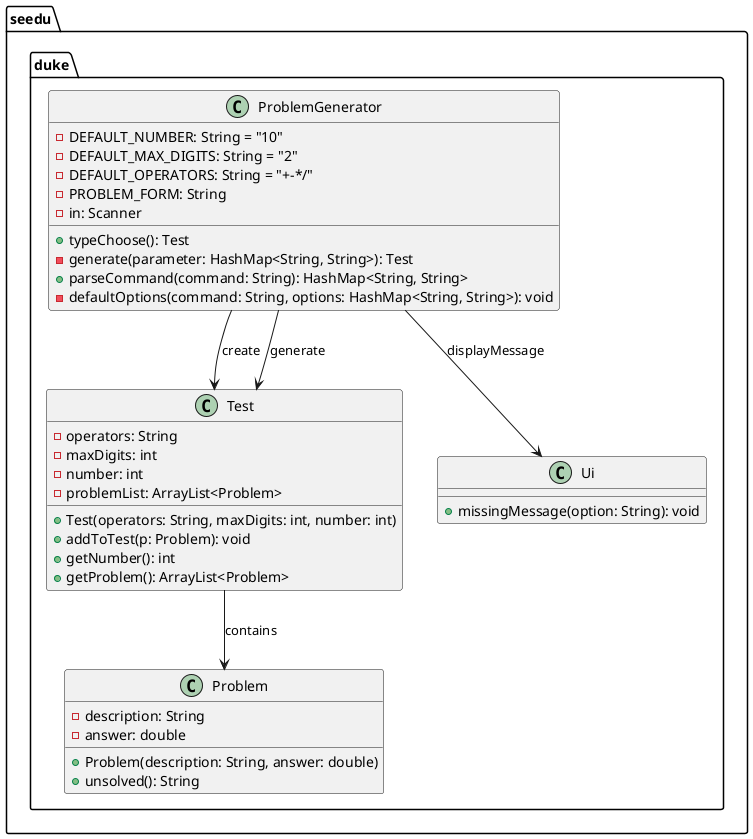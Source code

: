 @startuml

package seedu.duke {
    class ProblemGenerator {
        -DEFAULT_NUMBER: String = "10"
        -DEFAULT_MAX_DIGITS: String = "2"
        -DEFAULT_OPERATORS: String = "+-*/"
        -PROBLEM_FORM: String
        -in: Scanner
        +typeChoose(): Test
        -generate(parameter: HashMap<String, String>): Test
        +parseCommand(command: String): HashMap<String, String>
        -defaultOptions(command: String, options: HashMap<String, String>): void
    }

    class Test {
            -operators: String
            -maxDigits: int
            -number: int
            -problemList: ArrayList<Problem>
            +Test(operators: String, maxDigits: int, number: int)
            +addToTest(p: Problem): void
            +getNumber(): int
            +getProblem(): ArrayList<Problem>
        }

    class Problem {
        -description: String
        -answer: double
        +Problem(description: String, answer: double)
        +unsolved(): String
    }

    class Ui {
        +missingMessage(option: String): void
    }
}



Test --> Problem: contains
ProblemGenerator --> Test: create
ProblemGenerator --> Test: generate
ProblemGenerator --> Ui: displayMessage

@enduml
